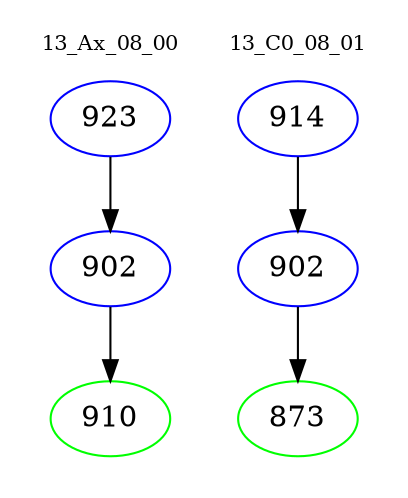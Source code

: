 digraph{
subgraph cluster_0 {
color = white
label = "13_Ax_08_00";
fontsize=10;
T0_923 [label="923", color="blue"]
T0_923 -> T0_902 [color="black"]
T0_902 [label="902", color="blue"]
T0_902 -> T0_910 [color="black"]
T0_910 [label="910", color="green"]
}
subgraph cluster_1 {
color = white
label = "13_C0_08_01";
fontsize=10;
T1_914 [label="914", color="blue"]
T1_914 -> T1_902 [color="black"]
T1_902 [label="902", color="blue"]
T1_902 -> T1_873 [color="black"]
T1_873 [label="873", color="green"]
}
}
